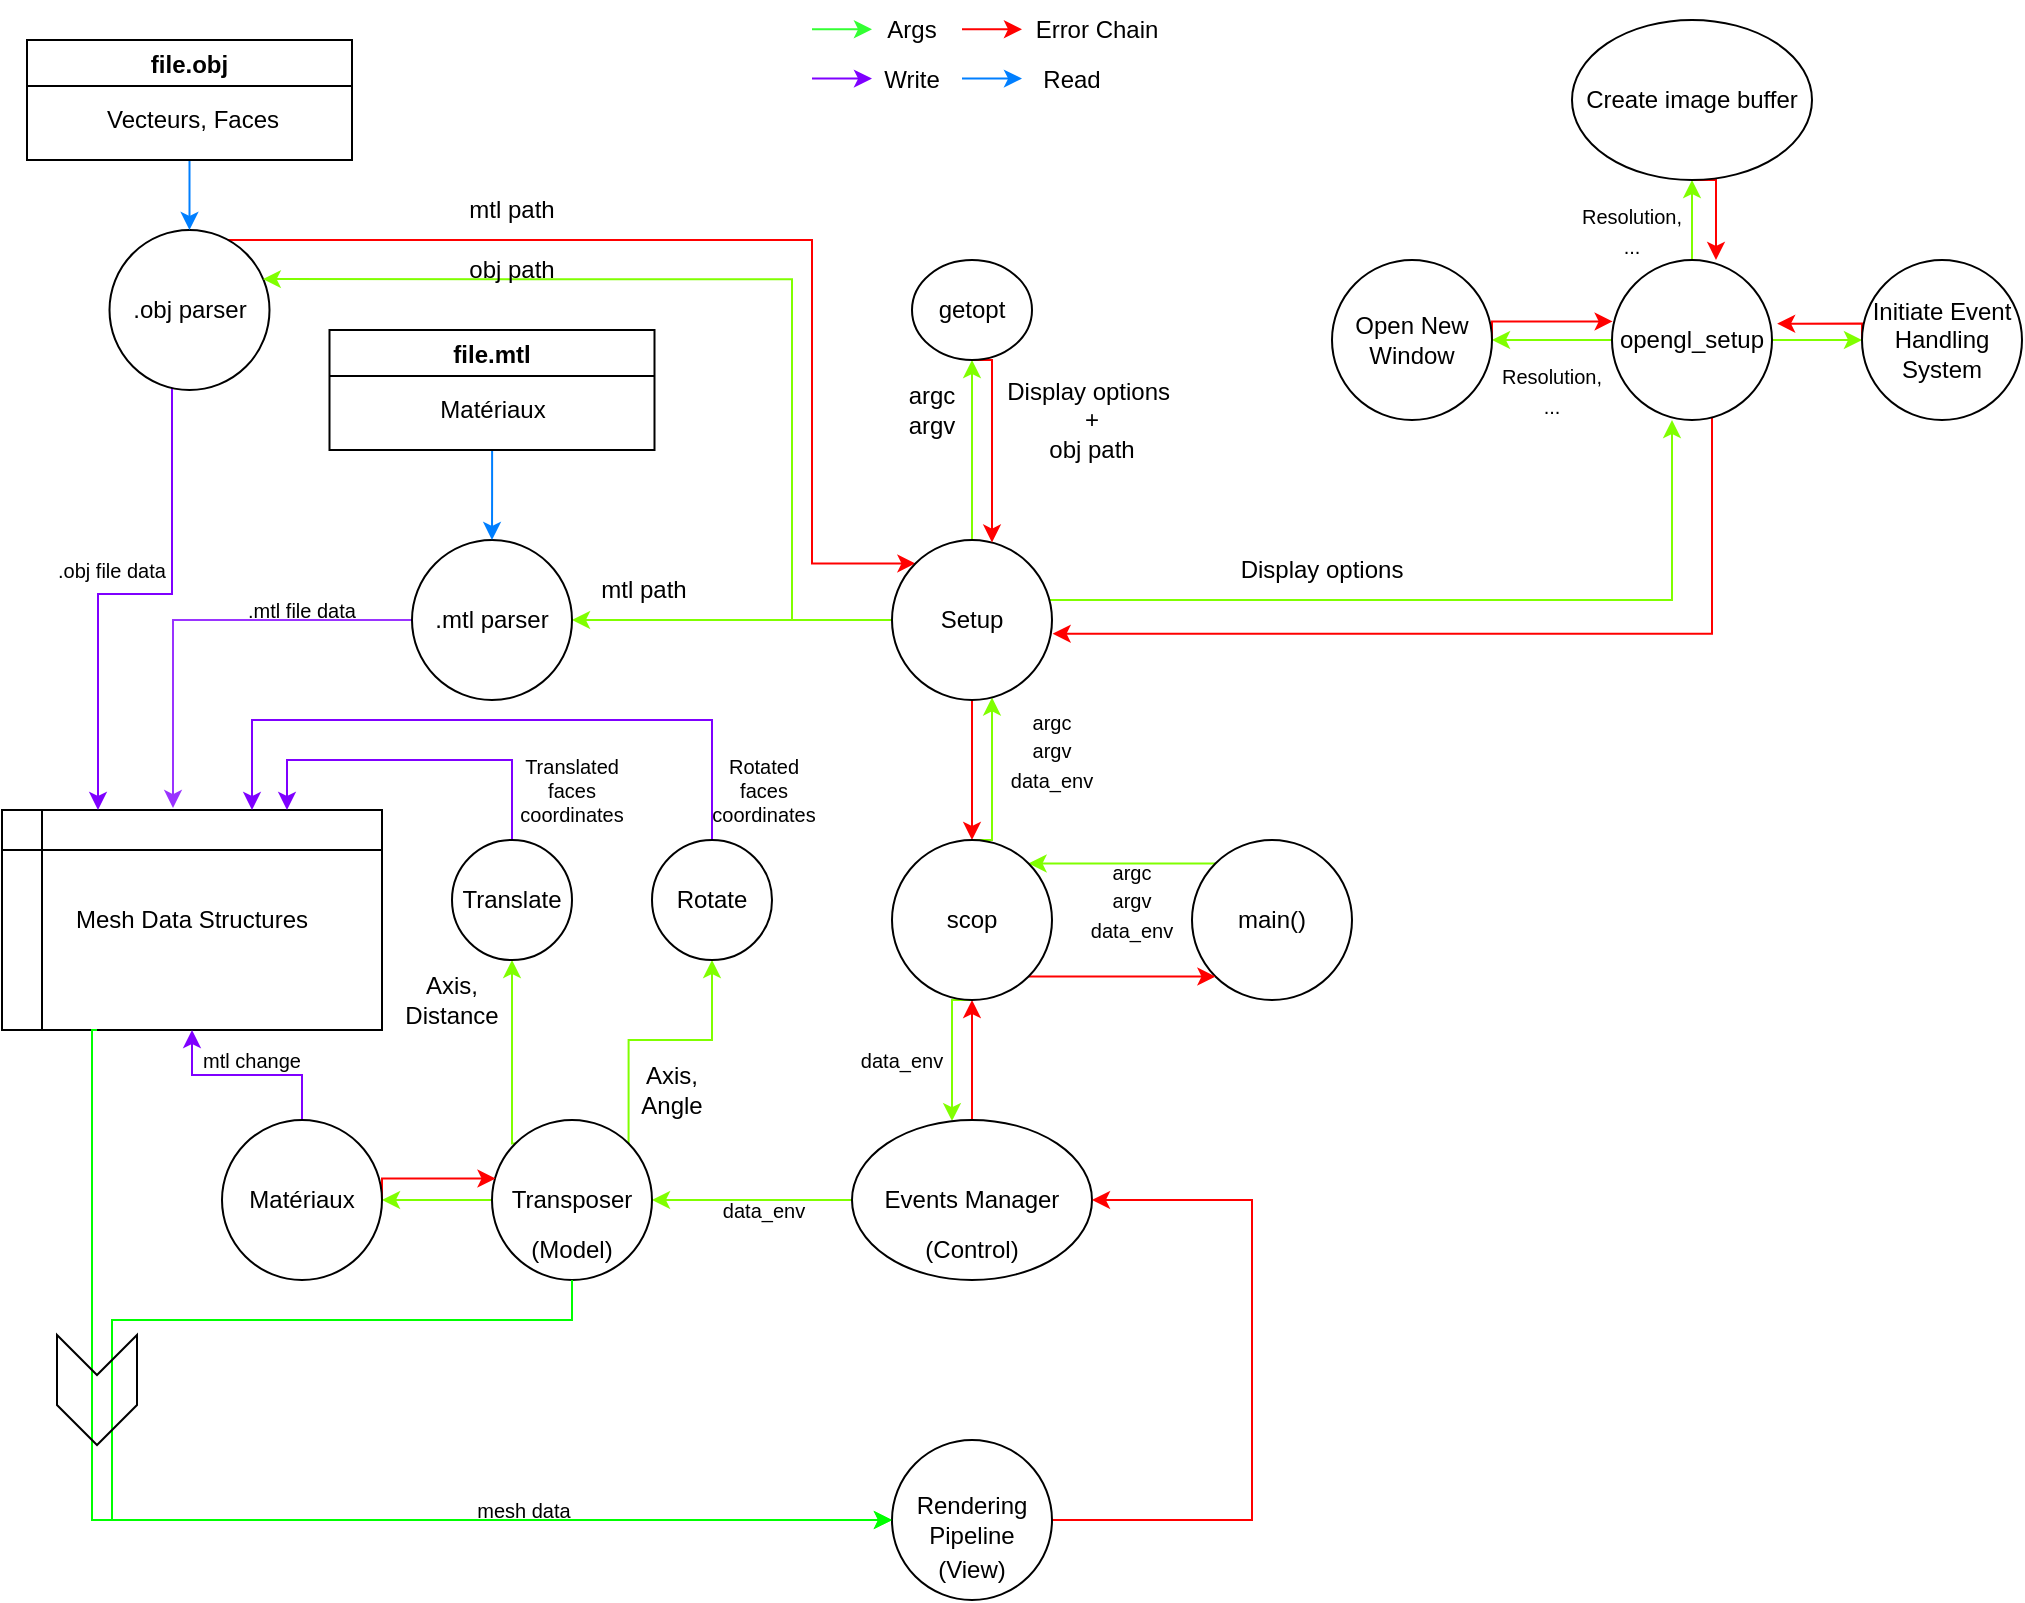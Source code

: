 <mxfile version="16.6.2" type="device"><diagram id="xDj_AGhvofjTWbjd_u4S" name="Page-1"><mxGraphModel dx="1647" dy="847" grid="1" gridSize="10" guides="1" tooltips="1" connect="1" arrows="1" fold="1" page="1" pageScale="1" pageWidth="1100" pageHeight="1700" math="0" shadow="0"><root><mxCell id="0"/><mxCell id="1" parent="0"/><mxCell id="oR02NKcFhiEhiPxDeVMq-31" style="edgeStyle=orthogonalEdgeStyle;rounded=0;orthogonalLoop=1;jettySize=auto;html=1;strokeColor=#80FF00;" parent="1" target="oR02NKcFhiEhiPxDeVMq-29" edge="1"><mxGeometry relative="1" as="geometry"><mxPoint x="560" y="420" as="sourcePoint"/><Array as="points"><mxPoint x="570" y="420"/></Array></mxGeometry></mxCell><mxCell id="oR02NKcFhiEhiPxDeVMq-50" style="edgeStyle=orthogonalEdgeStyle;rounded=0;orthogonalLoop=1;jettySize=auto;html=1;strokeColor=#80FF00;" parent="1" target="oR02NKcFhiEhiPxDeVMq-51" edge="1"><mxGeometry relative="1" as="geometry"><mxPoint x="560" y="560" as="targetPoint"/><mxPoint x="560" y="500" as="sourcePoint"/><Array as="points"><mxPoint x="550" y="500"/></Array></mxGeometry></mxCell><mxCell id="oR02NKcFhiEhiPxDeVMq-77" style="edgeStyle=orthogonalEdgeStyle;rounded=0;orthogonalLoop=1;jettySize=auto;html=1;entryX=0;entryY=0.5;entryDx=0;entryDy=0;strokeColor=#00FF00;startArrow=none;" parent="1" target="oR02NKcFhiEhiPxDeVMq-54" edge="1"><mxGeometry relative="1" as="geometry"><mxPoint x="120" y="630" as="sourcePoint"/><Array as="points"><mxPoint x="120" y="681"/><mxPoint x="120" y="760"/></Array></mxGeometry></mxCell><mxCell id="oR02NKcFhiEhiPxDeVMq-3" value="Mesh Data Structures" style="shape=internalStorage;whiteSpace=wrap;html=1;backgroundOutline=1;" parent="1" vertex="1"><mxGeometry x="75" y="405" width="190" height="110" as="geometry"/></mxCell><mxCell id="oR02NKcFhiEhiPxDeVMq-8" value="&lt;font style=&quot;font-size: 10px&quot;&gt;.obj file data&lt;/font&gt;" style="text;html=1;strokeColor=none;fillColor=none;align=center;verticalAlign=middle;whiteSpace=wrap;rounded=0;" parent="1" vertex="1"><mxGeometry x="100" y="270" width="60" height="30" as="geometry"/></mxCell><mxCell id="oR02NKcFhiEhiPxDeVMq-43" style="edgeStyle=orthogonalEdgeStyle;rounded=0;orthogonalLoop=1;jettySize=auto;html=1;strokeColor=#7F00FF;entryX=0.25;entryY=0;entryDx=0;entryDy=0;" parent="1" source="oR02NKcFhiEhiPxDeVMq-11" target="oR02NKcFhiEhiPxDeVMq-3" edge="1"><mxGeometry relative="1" as="geometry"><mxPoint x="130" y="400" as="targetPoint"/><Array as="points"><mxPoint x="160" y="297"/><mxPoint x="123" y="297"/><mxPoint x="123" y="405"/></Array></mxGeometry></mxCell><mxCell id="oR02NKcFhiEhiPxDeVMq-94" style="edgeStyle=orthogonalEdgeStyle;rounded=0;orthogonalLoop=1;jettySize=auto;html=1;exitX=1;exitY=1;exitDx=0;exitDy=0;entryX=0;entryY=0;entryDx=0;entryDy=0;strokeColor=#FF0000;" parent="1" source="oR02NKcFhiEhiPxDeVMq-11" target="oR02NKcFhiEhiPxDeVMq-29" edge="1"><mxGeometry relative="1" as="geometry"><Array as="points"><mxPoint x="180" y="183"/><mxPoint x="180" y="120"/><mxPoint x="480" y="120"/><mxPoint x="480" y="282"/></Array></mxGeometry></mxCell><mxCell id="oR02NKcFhiEhiPxDeVMq-11" value=".obj parser" style="ellipse;whiteSpace=wrap;html=1;aspect=fixed;" parent="1" vertex="1"><mxGeometry x="128.75" y="115" width="80" height="80" as="geometry"/></mxCell><mxCell id="oR02NKcFhiEhiPxDeVMq-17" style="edgeStyle=orthogonalEdgeStyle;rounded=0;orthogonalLoop=1;jettySize=auto;html=1;entryX=0.5;entryY=1;entryDx=0;entryDy=0;strokeColor=#80FF00;" parent="1" source="oR02NKcFhiEhiPxDeVMq-12" edge="1"><mxGeometry relative="1" as="geometry"><mxPoint x="920" y="90" as="targetPoint"/></mxGeometry></mxCell><mxCell id="oR02NKcFhiEhiPxDeVMq-21" style="edgeStyle=orthogonalEdgeStyle;rounded=0;orthogonalLoop=1;jettySize=auto;html=1;strokeColor=#80FF00;" parent="1" source="oR02NKcFhiEhiPxDeVMq-12" target="oR02NKcFhiEhiPxDeVMq-22" edge="1"><mxGeometry relative="1" as="geometry"><mxPoint x="1040" y="170" as="targetPoint"/></mxGeometry></mxCell><mxCell id="oR02NKcFhiEhiPxDeVMq-28" style="edgeStyle=orthogonalEdgeStyle;rounded=0;orthogonalLoop=1;jettySize=auto;html=1;entryX=1;entryY=0.5;entryDx=0;entryDy=0;strokeColor=#80FF00;" parent="1" source="oR02NKcFhiEhiPxDeVMq-12" target="oR02NKcFhiEhiPxDeVMq-15" edge="1"><mxGeometry relative="1" as="geometry"/></mxCell><mxCell id="oR02NKcFhiEhiPxDeVMq-105" style="edgeStyle=orthogonalEdgeStyle;rounded=0;orthogonalLoop=1;jettySize=auto;html=1;entryX=1.004;entryY=0.586;entryDx=0;entryDy=0;entryPerimeter=0;strokeColor=#FF0000;" parent="1" source="oR02NKcFhiEhiPxDeVMq-12" target="oR02NKcFhiEhiPxDeVMq-29" edge="1"><mxGeometry relative="1" as="geometry"><Array as="points"><mxPoint x="930" y="317"/></Array></mxGeometry></mxCell><mxCell id="oR02NKcFhiEhiPxDeVMq-12" value="opengl_setup" style="ellipse;whiteSpace=wrap;html=1;aspect=fixed;" parent="1" vertex="1"><mxGeometry x="880" y="130" width="80" height="80" as="geometry"/></mxCell><mxCell id="oR02NKcFhiEhiPxDeVMq-120" style="edgeStyle=orthogonalEdgeStyle;rounded=0;orthogonalLoop=1;jettySize=auto;html=1;exitX=1;exitY=0.5;exitDx=0;exitDy=0;entryX=0.004;entryY=0.384;entryDx=0;entryDy=0;entryPerimeter=0;strokeColor=#FF0000;fillColor=#B3FF66;" parent="1" source="oR02NKcFhiEhiPxDeVMq-15" target="oR02NKcFhiEhiPxDeVMq-12" edge="1"><mxGeometry relative="1" as="geometry"><Array as="points"><mxPoint x="820" y="161"/></Array></mxGeometry></mxCell><mxCell id="oR02NKcFhiEhiPxDeVMq-15" value="Open New Window" style="ellipse;whiteSpace=wrap;html=1;aspect=fixed;" parent="1" vertex="1"><mxGeometry x="740" y="130" width="80" height="80" as="geometry"/></mxCell><mxCell id="oR02NKcFhiEhiPxDeVMq-121" style="edgeStyle=orthogonalEdgeStyle;rounded=0;orthogonalLoop=1;jettySize=auto;html=1;exitX=0.5;exitY=1;exitDx=0;exitDy=0;strokeColor=#FF0000;fillColor=#B3FF66;" parent="1" source="oR02NKcFhiEhiPxDeVMq-18" edge="1"><mxGeometry relative="1" as="geometry"><mxPoint x="932" y="130" as="targetPoint"/><Array as="points"><mxPoint x="932" y="90"/><mxPoint x="932" y="110"/></Array></mxGeometry></mxCell><mxCell id="oR02NKcFhiEhiPxDeVMq-18" value="Create image buffer" style="ellipse;whiteSpace=wrap;html=1;" parent="1" vertex="1"><mxGeometry x="860" y="10" width="120" height="80" as="geometry"/></mxCell><mxCell id="oR02NKcFhiEhiPxDeVMq-122" style="edgeStyle=orthogonalEdgeStyle;rounded=0;orthogonalLoop=1;jettySize=auto;html=1;exitX=0;exitY=0.5;exitDx=0;exitDy=0;entryX=1.032;entryY=0.398;entryDx=0;entryDy=0;entryPerimeter=0;strokeColor=#FF0000;fillColor=#B3FF66;" parent="1" source="oR02NKcFhiEhiPxDeVMq-22" target="oR02NKcFhiEhiPxDeVMq-12" edge="1"><mxGeometry relative="1" as="geometry"><Array as="points"><mxPoint x="1005" y="162"/></Array></mxGeometry></mxCell><mxCell id="oR02NKcFhiEhiPxDeVMq-22" value="Initiate Event Handling System" style="ellipse;whiteSpace=wrap;html=1;aspect=fixed;" parent="1" vertex="1"><mxGeometry x="1005" y="130" width="80" height="80" as="geometry"/></mxCell><mxCell id="oR02NKcFhiEhiPxDeVMq-40" style="edgeStyle=orthogonalEdgeStyle;rounded=0;orthogonalLoop=1;jettySize=auto;html=1;entryX=0.5;entryY=0;entryDx=0;entryDy=0;strokeColor=#007FFF;" parent="1" source="oR02NKcFhiEhiPxDeVMq-24" target="oR02NKcFhiEhiPxDeVMq-11" edge="1"><mxGeometry relative="1" as="geometry"/></mxCell><mxCell id="oR02NKcFhiEhiPxDeVMq-24" value="file.obj" style="swimlane;" parent="1" vertex="1"><mxGeometry x="87.5" y="20" width="162.5" height="60" as="geometry"/></mxCell><mxCell id="oR02NKcFhiEhiPxDeVMq-41" value="Vecteurs, Faces" style="text;html=1;align=center;verticalAlign=middle;resizable=0;points=[];autosize=1;strokeColor=none;fillColor=none;" parent="oR02NKcFhiEhiPxDeVMq-24" vertex="1"><mxGeometry x="32.5" y="30" width="100" height="20" as="geometry"/></mxCell><mxCell id="oR02NKcFhiEhiPxDeVMq-33" style="edgeStyle=orthogonalEdgeStyle;rounded=0;orthogonalLoop=1;jettySize=auto;html=1;strokeColor=#80FF00;" parent="1" source="oR02NKcFhiEhiPxDeVMq-29" edge="1"><mxGeometry relative="1" as="geometry"><mxPoint x="910" y="210" as="targetPoint"/><Array as="points"><mxPoint x="910" y="300"/><mxPoint x="910" y="210"/></Array></mxGeometry></mxCell><mxCell id="oR02NKcFhiEhiPxDeVMq-42" style="edgeStyle=orthogonalEdgeStyle;rounded=0;orthogonalLoop=1;jettySize=auto;html=1;strokeColor=#80FF00;entryX=0.958;entryY=0.307;entryDx=0;entryDy=0;entryPerimeter=0;" parent="1" source="oR02NKcFhiEhiPxDeVMq-29" target="oR02NKcFhiEhiPxDeVMq-11" edge="1"><mxGeometry relative="1" as="geometry"><mxPoint x="210" y="140" as="targetPoint"/><Array as="points"><mxPoint x="470" y="310"/><mxPoint x="470" y="140"/></Array></mxGeometry></mxCell><mxCell id="oR02NKcFhiEhiPxDeVMq-47" style="edgeStyle=orthogonalEdgeStyle;rounded=0;orthogonalLoop=1;jettySize=auto;html=1;entryX=0.5;entryY=1;entryDx=0;entryDy=0;strokeColor=#80FF00;" parent="1" source="oR02NKcFhiEhiPxDeVMq-29" target="oR02NKcFhiEhiPxDeVMq-35" edge="1"><mxGeometry relative="1" as="geometry"><Array as="points"><mxPoint x="560" y="230"/><mxPoint x="560" y="230"/></Array></mxGeometry></mxCell><mxCell id="oR02NKcFhiEhiPxDeVMq-89" style="edgeStyle=orthogonalEdgeStyle;rounded=0;orthogonalLoop=1;jettySize=auto;html=1;exitX=0;exitY=0;exitDx=0;exitDy=0;strokeColor=#80FF00;entryX=1;entryY=0.5;entryDx=0;entryDy=0;" parent="1" source="oR02NKcFhiEhiPxDeVMq-29" target="oR02NKcFhiEhiPxDeVMq-90" edge="1"><mxGeometry relative="1" as="geometry"><mxPoint x="400" y="190" as="targetPoint"/><Array as="points"><mxPoint x="532" y="310"/></Array></mxGeometry></mxCell><mxCell id="oR02NKcFhiEhiPxDeVMq-106" style="edgeStyle=orthogonalEdgeStyle;rounded=0;orthogonalLoop=1;jettySize=auto;html=1;exitX=0.5;exitY=1;exitDx=0;exitDy=0;entryX=0.5;entryY=0;entryDx=0;entryDy=0;strokeColor=#FF0000;" parent="1" source="oR02NKcFhiEhiPxDeVMq-29" target="oR02NKcFhiEhiPxDeVMq-83" edge="1"><mxGeometry relative="1" as="geometry"/></mxCell><mxCell id="oR02NKcFhiEhiPxDeVMq-29" value="Setup" style="ellipse;whiteSpace=wrap;html=1;aspect=fixed;" parent="1" vertex="1"><mxGeometry x="520" y="270" width="80" height="80" as="geometry"/></mxCell><mxCell id="oR02NKcFhiEhiPxDeVMq-32" value="&lt;font style=&quot;font-size: 10px&quot;&gt;argc&lt;br&gt;argv&lt;br&gt;data_env&lt;/font&gt;" style="text;html=1;strokeColor=none;fillColor=none;align=center;verticalAlign=middle;whiteSpace=wrap;rounded=0;" parent="1" vertex="1"><mxGeometry x="570" y="360" width="60" height="30" as="geometry"/></mxCell><mxCell id="oR02NKcFhiEhiPxDeVMq-44" style="edgeStyle=orthogonalEdgeStyle;rounded=0;orthogonalLoop=1;jettySize=auto;html=1;exitX=0.5;exitY=1;exitDx=0;exitDy=0;strokeColor=#FF0000;" parent="1" source="oR02NKcFhiEhiPxDeVMq-35" target="oR02NKcFhiEhiPxDeVMq-29" edge="1"><mxGeometry relative="1" as="geometry"><Array as="points"><mxPoint x="570" y="180"/></Array></mxGeometry></mxCell><mxCell id="oR02NKcFhiEhiPxDeVMq-35" value="getopt" style="ellipse;whiteSpace=wrap;html=1;" parent="1" vertex="1"><mxGeometry x="530" y="130" width="60" height="50" as="geometry"/></mxCell><mxCell id="oR02NKcFhiEhiPxDeVMq-38" value="Display options&amp;nbsp;&lt;br&gt;+&lt;br&gt;obj path" style="text;html=1;strokeColor=none;fillColor=none;align=center;verticalAlign=middle;whiteSpace=wrap;rounded=0;" parent="1" vertex="1"><mxGeometry x="570" y="195" width="100" height="30" as="geometry"/></mxCell><mxCell id="oR02NKcFhiEhiPxDeVMq-46" value="argc&lt;br&gt;argv" style="text;html=1;strokeColor=none;fillColor=none;align=center;verticalAlign=middle;whiteSpace=wrap;rounded=0;" parent="1" vertex="1"><mxGeometry x="510" y="190" width="60" height="30" as="geometry"/></mxCell><mxCell id="oR02NKcFhiEhiPxDeVMq-48" value="Display options" style="text;html=1;strokeColor=none;fillColor=none;align=center;verticalAlign=middle;whiteSpace=wrap;rounded=0;" parent="1" vertex="1"><mxGeometry x="690" y="270" width="90" height="30" as="geometry"/></mxCell><mxCell id="oR02NKcFhiEhiPxDeVMq-49" value="obj path" style="text;html=1;strokeColor=none;fillColor=none;align=center;verticalAlign=middle;whiteSpace=wrap;rounded=0;" parent="1" vertex="1"><mxGeometry x="300" y="120" width="60" height="30" as="geometry"/></mxCell><mxCell id="oR02NKcFhiEhiPxDeVMq-57" style="edgeStyle=orthogonalEdgeStyle;rounded=0;orthogonalLoop=1;jettySize=auto;html=1;entryX=1;entryY=0.5;entryDx=0;entryDy=0;strokeColor=#80FF00;" parent="1" source="oR02NKcFhiEhiPxDeVMq-51" target="oR02NKcFhiEhiPxDeVMq-56" edge="1"><mxGeometry relative="1" as="geometry"/></mxCell><mxCell id="oR02NKcFhiEhiPxDeVMq-111" style="edgeStyle=orthogonalEdgeStyle;rounded=0;orthogonalLoop=1;jettySize=auto;html=1;entryX=0.5;entryY=1;entryDx=0;entryDy=0;strokeColor=#FF0000;fillColor=#B3FF66;" parent="1" source="oR02NKcFhiEhiPxDeVMq-51" target="oR02NKcFhiEhiPxDeVMq-83" edge="1"><mxGeometry relative="1" as="geometry"><Array as="points"><mxPoint x="560" y="520"/><mxPoint x="560" y="520"/></Array></mxGeometry></mxCell><mxCell id="oR02NKcFhiEhiPxDeVMq-51" value="Events Manager" style="ellipse;whiteSpace=wrap;html=1;" parent="1" vertex="1"><mxGeometry x="500" y="560" width="120" height="80" as="geometry"/></mxCell><mxCell id="oR02NKcFhiEhiPxDeVMq-78" style="edgeStyle=orthogonalEdgeStyle;rounded=0;orthogonalLoop=1;jettySize=auto;html=1;entryX=1;entryY=0.5;entryDx=0;entryDy=0;exitX=1;exitY=0.5;exitDx=0;exitDy=0;strokeColor=#FF0000;" parent="1" source="oR02NKcFhiEhiPxDeVMq-54" target="oR02NKcFhiEhiPxDeVMq-51" edge="1"><mxGeometry relative="1" as="geometry"><Array as="points"><mxPoint x="700" y="760"/><mxPoint x="700" y="600"/></Array></mxGeometry></mxCell><mxCell id="oR02NKcFhiEhiPxDeVMq-54" value="Rendering Pipeline" style="ellipse;whiteSpace=wrap;html=1;aspect=fixed;" parent="1" vertex="1"><mxGeometry x="520" y="720.0" width="80" height="80" as="geometry"/></mxCell><mxCell id="oR02NKcFhiEhiPxDeVMq-52" value="(Control)" style="text;html=1;strokeColor=none;fillColor=none;align=center;verticalAlign=middle;whiteSpace=wrap;rounded=0;" parent="1" vertex="1"><mxGeometry x="530" y="610" width="60" height="30" as="geometry"/></mxCell><mxCell id="oR02NKcFhiEhiPxDeVMq-55" value="(View)" style="text;html=1;strokeColor=none;fillColor=none;align=center;verticalAlign=middle;whiteSpace=wrap;rounded=0;" parent="1" vertex="1"><mxGeometry x="530" y="770" width="60" height="30" as="geometry"/></mxCell><mxCell id="oR02NKcFhiEhiPxDeVMq-64" style="edgeStyle=orthogonalEdgeStyle;rounded=0;orthogonalLoop=1;jettySize=auto;html=1;exitX=1;exitY=0;exitDx=0;exitDy=0;entryX=0.5;entryY=1;entryDx=0;entryDy=0;strokeColor=#80FF00;" parent="1" source="oR02NKcFhiEhiPxDeVMq-56" target="oR02NKcFhiEhiPxDeVMq-63" edge="1"><mxGeometry relative="1" as="geometry"/></mxCell><mxCell id="oR02NKcFhiEhiPxDeVMq-67" style="edgeStyle=orthogonalEdgeStyle;rounded=0;orthogonalLoop=1;jettySize=auto;html=1;exitX=0;exitY=0;exitDx=0;exitDy=0;entryX=0.5;entryY=1;entryDx=0;entryDy=0;strokeColor=#80FF00;" parent="1" source="oR02NKcFhiEhiPxDeVMq-56" target="oR02NKcFhiEhiPxDeVMq-65" edge="1"><mxGeometry relative="1" as="geometry"><Array as="points"><mxPoint x="330" y="572"/></Array></mxGeometry></mxCell><mxCell id="oR02NKcFhiEhiPxDeVMq-74" style="edgeStyle=orthogonalEdgeStyle;rounded=0;orthogonalLoop=1;jettySize=auto;html=1;entryX=1;entryY=0.5;entryDx=0;entryDy=0;strokeColor=#80FF00;" parent="1" source="oR02NKcFhiEhiPxDeVMq-56" target="oR02NKcFhiEhiPxDeVMq-73" edge="1"><mxGeometry relative="1" as="geometry"/></mxCell><mxCell id="oR02NKcFhiEhiPxDeVMq-56" value="Transposer" style="ellipse;whiteSpace=wrap;html=1;aspect=fixed;" parent="1" vertex="1"><mxGeometry x="320" y="560" width="80" height="80" as="geometry"/></mxCell><mxCell id="oR02NKcFhiEhiPxDeVMq-69" style="edgeStyle=orthogonalEdgeStyle;rounded=0;orthogonalLoop=1;jettySize=auto;html=1;strokeColor=#7F00FF;" parent="1" source="oR02NKcFhiEhiPxDeVMq-63" edge="1"><mxGeometry relative="1" as="geometry"><mxPoint x="200" y="405" as="targetPoint"/><Array as="points"><mxPoint x="430" y="360"/><mxPoint x="200" y="360"/><mxPoint x="200" y="405"/></Array></mxGeometry></mxCell><mxCell id="oR02NKcFhiEhiPxDeVMq-63" value="Rotate" style="ellipse;whiteSpace=wrap;html=1;aspect=fixed;" parent="1" vertex="1"><mxGeometry x="400" y="420" width="60" height="60" as="geometry"/></mxCell><mxCell id="oR02NKcFhiEhiPxDeVMq-70" style="edgeStyle=orthogonalEdgeStyle;rounded=0;orthogonalLoop=1;jettySize=auto;html=1;entryX=0.75;entryY=0;entryDx=0;entryDy=0;exitX=0.5;exitY=0;exitDx=0;exitDy=0;strokeColor=#7F00FF;" parent="1" source="oR02NKcFhiEhiPxDeVMq-65" target="oR02NKcFhiEhiPxDeVMq-3" edge="1"><mxGeometry relative="1" as="geometry"><Array as="points"><mxPoint x="330" y="380"/><mxPoint x="218" y="380"/></Array></mxGeometry></mxCell><mxCell id="oR02NKcFhiEhiPxDeVMq-65" value="Translate" style="ellipse;whiteSpace=wrap;html=1;aspect=fixed;" parent="1" vertex="1"><mxGeometry x="300" y="420" width="60" height="60" as="geometry"/></mxCell><mxCell id="oR02NKcFhiEhiPxDeVMq-68" value="Axis,&lt;br&gt;Angle" style="text;html=1;strokeColor=none;fillColor=none;align=center;verticalAlign=middle;whiteSpace=wrap;rounded=0;" parent="1" vertex="1"><mxGeometry x="380" y="530" width="60" height="30" as="geometry"/></mxCell><mxCell id="oR02NKcFhiEhiPxDeVMq-72" value="Axis,&lt;br&gt;Distance" style="text;html=1;strokeColor=none;fillColor=none;align=center;verticalAlign=middle;whiteSpace=wrap;rounded=0;" parent="1" vertex="1"><mxGeometry x="270" y="485" width="60" height="30" as="geometry"/></mxCell><mxCell id="oR02NKcFhiEhiPxDeVMq-75" style="edgeStyle=orthogonalEdgeStyle;rounded=0;orthogonalLoop=1;jettySize=auto;html=1;entryX=0.5;entryY=1;entryDx=0;entryDy=0;strokeColor=#7F00FF;" parent="1" source="oR02NKcFhiEhiPxDeVMq-73" target="oR02NKcFhiEhiPxDeVMq-3" edge="1"><mxGeometry relative="1" as="geometry"/></mxCell><mxCell id="oR02NKcFhiEhiPxDeVMq-113" style="edgeStyle=orthogonalEdgeStyle;rounded=0;orthogonalLoop=1;jettySize=auto;html=1;exitX=1;exitY=0.5;exitDx=0;exitDy=0;entryX=0.022;entryY=0.366;entryDx=0;entryDy=0;entryPerimeter=0;strokeColor=#FF0000;fillColor=#B3FF66;" parent="1" source="oR02NKcFhiEhiPxDeVMq-73" target="oR02NKcFhiEhiPxDeVMq-56" edge="1"><mxGeometry relative="1" as="geometry"><Array as="points"><mxPoint x="265" y="589"/></Array></mxGeometry></mxCell><mxCell id="oR02NKcFhiEhiPxDeVMq-73" value="Matériaux" style="ellipse;whiteSpace=wrap;html=1;aspect=fixed;" parent="1" vertex="1"><mxGeometry x="185" y="560" width="80" height="80" as="geometry"/></mxCell><mxCell id="oR02NKcFhiEhiPxDeVMq-129" style="edgeStyle=orthogonalEdgeStyle;rounded=0;orthogonalLoop=1;jettySize=auto;html=1;strokeColor=#00FF00;fillColor=#B3FF66;entryX=0;entryY=0.5;entryDx=0;entryDy=0;" parent="1" source="oR02NKcFhiEhiPxDeVMq-76" target="oR02NKcFhiEhiPxDeVMq-54" edge="1"><mxGeometry relative="1" as="geometry"><mxPoint x="510" y="760" as="targetPoint"/><Array as="points"><mxPoint x="360" y="660"/><mxPoint x="130" y="660"/><mxPoint x="130" y="760"/></Array></mxGeometry></mxCell><mxCell id="oR02NKcFhiEhiPxDeVMq-76" value="(Model)" style="text;html=1;strokeColor=none;fillColor=none;align=center;verticalAlign=middle;whiteSpace=wrap;rounded=0;" parent="1" vertex="1"><mxGeometry x="330" y="610" width="60" height="30" as="geometry"/></mxCell><mxCell id="oR02NKcFhiEhiPxDeVMq-87" style="edgeStyle=orthogonalEdgeStyle;rounded=0;orthogonalLoop=1;jettySize=auto;html=1;exitX=0;exitY=0;exitDx=0;exitDy=0;entryX=1;entryY=0;entryDx=0;entryDy=0;strokeColor=#80FF00;" parent="1" source="oR02NKcFhiEhiPxDeVMq-82" target="oR02NKcFhiEhiPxDeVMq-83" edge="1"><mxGeometry relative="1" as="geometry"/></mxCell><mxCell id="oR02NKcFhiEhiPxDeVMq-82" value="main()" style="ellipse;whiteSpace=wrap;html=1;aspect=fixed;" parent="1" vertex="1"><mxGeometry x="670" y="420" width="80" height="80" as="geometry"/></mxCell><mxCell id="oR02NKcFhiEhiPxDeVMq-86" style="edgeStyle=orthogonalEdgeStyle;rounded=0;orthogonalLoop=1;jettySize=auto;html=1;exitX=1;exitY=1;exitDx=0;exitDy=0;entryX=0;entryY=1;entryDx=0;entryDy=0;strokeColor=#FF0000;" parent="1" source="oR02NKcFhiEhiPxDeVMq-83" target="oR02NKcFhiEhiPxDeVMq-82" edge="1"><mxGeometry relative="1" as="geometry"/></mxCell><mxCell id="oR02NKcFhiEhiPxDeVMq-83" value="scop" style="ellipse;whiteSpace=wrap;html=1;aspect=fixed;" parent="1" vertex="1"><mxGeometry x="520" y="420" width="80" height="80" as="geometry"/></mxCell><mxCell id="oR02NKcFhiEhiPxDeVMq-88" value="&lt;font style=&quot;font-size: 10px&quot;&gt;argc&lt;br&gt;argv&lt;br&gt;data_env&lt;/font&gt;" style="text;html=1;strokeColor=none;fillColor=none;align=center;verticalAlign=middle;whiteSpace=wrap;rounded=0;" parent="1" vertex="1"><mxGeometry x="610" y="435" width="60" height="30" as="geometry"/></mxCell><mxCell id="oR02NKcFhiEhiPxDeVMq-123" style="edgeStyle=orthogonalEdgeStyle;rounded=0;orthogonalLoop=1;jettySize=auto;html=1;entryX=0.45;entryY=-0.009;entryDx=0;entryDy=0;entryPerimeter=0;strokeColor=#9933FF;fillColor=#B3FF66;" parent="1" source="oR02NKcFhiEhiPxDeVMq-90" target="oR02NKcFhiEhiPxDeVMq-3" edge="1"><mxGeometry relative="1" as="geometry"/></mxCell><mxCell id="oR02NKcFhiEhiPxDeVMq-90" value=".mtl parser" style="ellipse;whiteSpace=wrap;html=1;aspect=fixed;" parent="1" vertex="1"><mxGeometry x="280" y="270" width="80" height="80" as="geometry"/></mxCell><mxCell id="oR02NKcFhiEhiPxDeVMq-93" style="edgeStyle=orthogonalEdgeStyle;rounded=0;orthogonalLoop=1;jettySize=auto;html=1;entryX=0.5;entryY=0;entryDx=0;entryDy=0;strokeColor=#007FFF;" parent="1" source="oR02NKcFhiEhiPxDeVMq-91" target="oR02NKcFhiEhiPxDeVMq-90" edge="1"><mxGeometry relative="1" as="geometry"/></mxCell><mxCell id="oR02NKcFhiEhiPxDeVMq-91" value="file.mtl" style="swimlane;" parent="1" vertex="1"><mxGeometry x="238.75" y="165" width="162.5" height="60" as="geometry"/></mxCell><mxCell id="oR02NKcFhiEhiPxDeVMq-92" value="Matériaux" style="text;html=1;align=center;verticalAlign=middle;resizable=0;points=[];autosize=1;strokeColor=none;fillColor=none;" parent="oR02NKcFhiEhiPxDeVMq-91" vertex="1"><mxGeometry x="46.25" y="30" width="70" height="20" as="geometry"/></mxCell><mxCell id="oR02NKcFhiEhiPxDeVMq-95" value="mtl path" style="text;html=1;strokeColor=none;fillColor=none;align=center;verticalAlign=middle;whiteSpace=wrap;rounded=0;" parent="1" vertex="1"><mxGeometry x="300" y="90" width="60" height="30" as="geometry"/></mxCell><mxCell id="oR02NKcFhiEhiPxDeVMq-98" value="Args" style="text;html=1;strokeColor=none;fillColor=none;align=center;verticalAlign=middle;whiteSpace=wrap;rounded=0;" parent="1" vertex="1"><mxGeometry x="500" width="60" height="30" as="geometry"/></mxCell><mxCell id="oR02NKcFhiEhiPxDeVMq-100" value="Write" style="text;html=1;strokeColor=none;fillColor=none;align=center;verticalAlign=middle;whiteSpace=wrap;rounded=0;" parent="1" vertex="1"><mxGeometry x="505" y="25" width="50" height="30" as="geometry"/></mxCell><mxCell id="oR02NKcFhiEhiPxDeVMq-102" value="Error Chain" style="text;html=1;strokeColor=none;fillColor=none;align=center;verticalAlign=middle;whiteSpace=wrap;rounded=0;" parent="1" vertex="1"><mxGeometry x="560" width="125" height="30" as="geometry"/></mxCell><mxCell id="oR02NKcFhiEhiPxDeVMq-104" value="Read" style="text;html=1;strokeColor=none;fillColor=none;align=center;verticalAlign=middle;whiteSpace=wrap;rounded=0;" parent="1" vertex="1"><mxGeometry x="580" y="25" width="60" height="30" as="geometry"/></mxCell><mxCell id="oR02NKcFhiEhiPxDeVMq-107" value="" style="endArrow=classic;html=1;rounded=0;strokeColor=#33FF33;fillColor=#B3FF66;" parent="1" edge="1"><mxGeometry width="50" height="50" relative="1" as="geometry"><mxPoint x="480" y="14.66" as="sourcePoint"/><mxPoint x="510" y="14.66" as="targetPoint"/></mxGeometry></mxCell><mxCell id="oR02NKcFhiEhiPxDeVMq-108" value="" style="endArrow=classic;html=1;rounded=0;strokeColor=#7F00FF;fillColor=#B3FF66;" parent="1" edge="1"><mxGeometry width="50" height="50" relative="1" as="geometry"><mxPoint x="480" y="39.31" as="sourcePoint"/><mxPoint x="510" y="39.31" as="targetPoint"/></mxGeometry></mxCell><mxCell id="oR02NKcFhiEhiPxDeVMq-109" value="" style="endArrow=classic;html=1;rounded=0;strokeColor=#FF0000;fillColor=#B3FF66;" parent="1" edge="1"><mxGeometry width="50" height="50" relative="1" as="geometry"><mxPoint x="555" y="14.66" as="sourcePoint"/><mxPoint x="585" y="14.66" as="targetPoint"/></mxGeometry></mxCell><mxCell id="oR02NKcFhiEhiPxDeVMq-110" value="" style="endArrow=classic;html=1;rounded=0;strokeColor=#007FFF;fillColor=#B3FF66;" parent="1" edge="1"><mxGeometry width="50" height="50" relative="1" as="geometry"><mxPoint x="555" y="39.31" as="sourcePoint"/><mxPoint x="585" y="39.31" as="targetPoint"/></mxGeometry></mxCell><mxCell id="oR02NKcFhiEhiPxDeVMq-116" value="mtl path" style="text;html=1;strokeColor=none;fillColor=none;align=center;verticalAlign=middle;whiteSpace=wrap;rounded=0;" parent="1" vertex="1"><mxGeometry x="366.25" y="280" width="60" height="30" as="geometry"/></mxCell><mxCell id="oR02NKcFhiEhiPxDeVMq-130" value="" style="shape=step;perimeter=stepPerimeter;whiteSpace=wrap;html=1;fixedSize=1;fillColor=none;size=20;rotation=90;" parent="1" vertex="1"><mxGeometry x="95" y="675" width="55" height="40" as="geometry"/></mxCell><mxCell id="oR02NKcFhiEhiPxDeVMq-135" value="" style="edgeStyle=orthogonalEdgeStyle;rounded=0;orthogonalLoop=1;jettySize=auto;html=1;exitX=0.25;exitY=1;exitDx=0;exitDy=0;strokeColor=#00FF00;endArrow=none;" parent="1" source="oR02NKcFhiEhiPxDeVMq-3" edge="1"><mxGeometry relative="1" as="geometry"><mxPoint x="122.5" y="515" as="sourcePoint"/><mxPoint x="120" y="630" as="targetPoint"/><Array as="points"><mxPoint x="120" y="515"/></Array></mxGeometry></mxCell><mxCell id="oR02NKcFhiEhiPxDeVMq-137" value="&lt;font style=&quot;font-size: 10px&quot;&gt;.mtl file data&lt;/font&gt;" style="text;html=1;strokeColor=none;fillColor=none;align=center;verticalAlign=middle;whiteSpace=wrap;rounded=0;" parent="1" vertex="1"><mxGeometry x="195" y="290" width="60" height="30" as="geometry"/></mxCell><mxCell id="oR02NKcFhiEhiPxDeVMq-138" value="data_env" style="text;html=1;strokeColor=none;fillColor=none;align=center;verticalAlign=middle;whiteSpace=wrap;rounded=0;fontSize=10;" parent="1" vertex="1"><mxGeometry x="495" y="515" width="60" height="30" as="geometry"/></mxCell><mxCell id="oR02NKcFhiEhiPxDeVMq-139" value="data_env" style="text;html=1;strokeColor=none;fillColor=none;align=center;verticalAlign=middle;whiteSpace=wrap;rounded=0;fontSize=10;" parent="1" vertex="1"><mxGeometry x="426.25" y="590" width="60" height="30" as="geometry"/></mxCell><mxCell id="oR02NKcFhiEhiPxDeVMq-140" value="mtl change" style="text;html=1;strokeColor=none;fillColor=none;align=center;verticalAlign=middle;whiteSpace=wrap;rounded=0;fontSize=10;" parent="1" vertex="1"><mxGeometry x="170" y="515" width="60" height="30" as="geometry"/></mxCell><mxCell id="oR02NKcFhiEhiPxDeVMq-141" value="Rotated faces coordinates" style="text;html=1;strokeColor=none;fillColor=none;align=center;verticalAlign=middle;whiteSpace=wrap;rounded=0;fontSize=10;" parent="1" vertex="1"><mxGeometry x="426.25" y="380" width="60" height="30" as="geometry"/></mxCell><mxCell id="oR02NKcFhiEhiPxDeVMq-142" value="Translated faces coordinates" style="text;html=1;strokeColor=none;fillColor=none;align=center;verticalAlign=middle;whiteSpace=wrap;rounded=0;fontSize=10;" parent="1" vertex="1"><mxGeometry x="330" y="380" width="60" height="30" as="geometry"/></mxCell><mxCell id="W8GUR9nBFXEp_1ZTY1q--1" value="&lt;font style=&quot;font-size: 10px&quot;&gt;Resolution,&lt;br&gt;...&lt;br&gt;&lt;/font&gt;" style="text;html=1;strokeColor=none;fillColor=none;align=center;verticalAlign=middle;whiteSpace=wrap;rounded=0;" vertex="1" parent="1"><mxGeometry x="820" y="180" width="60" height="30" as="geometry"/></mxCell><mxCell id="W8GUR9nBFXEp_1ZTY1q--2" value="&lt;font style=&quot;font-size: 10px&quot;&gt;Resolution,&lt;br&gt;...&lt;br&gt;&lt;/font&gt;" style="text;html=1;strokeColor=none;fillColor=none;align=center;verticalAlign=middle;whiteSpace=wrap;rounded=0;" vertex="1" parent="1"><mxGeometry x="860" y="100" width="60" height="30" as="geometry"/></mxCell><mxCell id="W8GUR9nBFXEp_1ZTY1q--3" value="&lt;font style=&quot;font-size: 10px&quot;&gt;mesh data&lt;/font&gt;" style="text;html=1;strokeColor=none;fillColor=none;align=center;verticalAlign=middle;whiteSpace=wrap;rounded=0;" vertex="1" parent="1"><mxGeometry x="306.25" y="740" width="60" height="30" as="geometry"/></mxCell></root></mxGraphModel></diagram></mxfile>